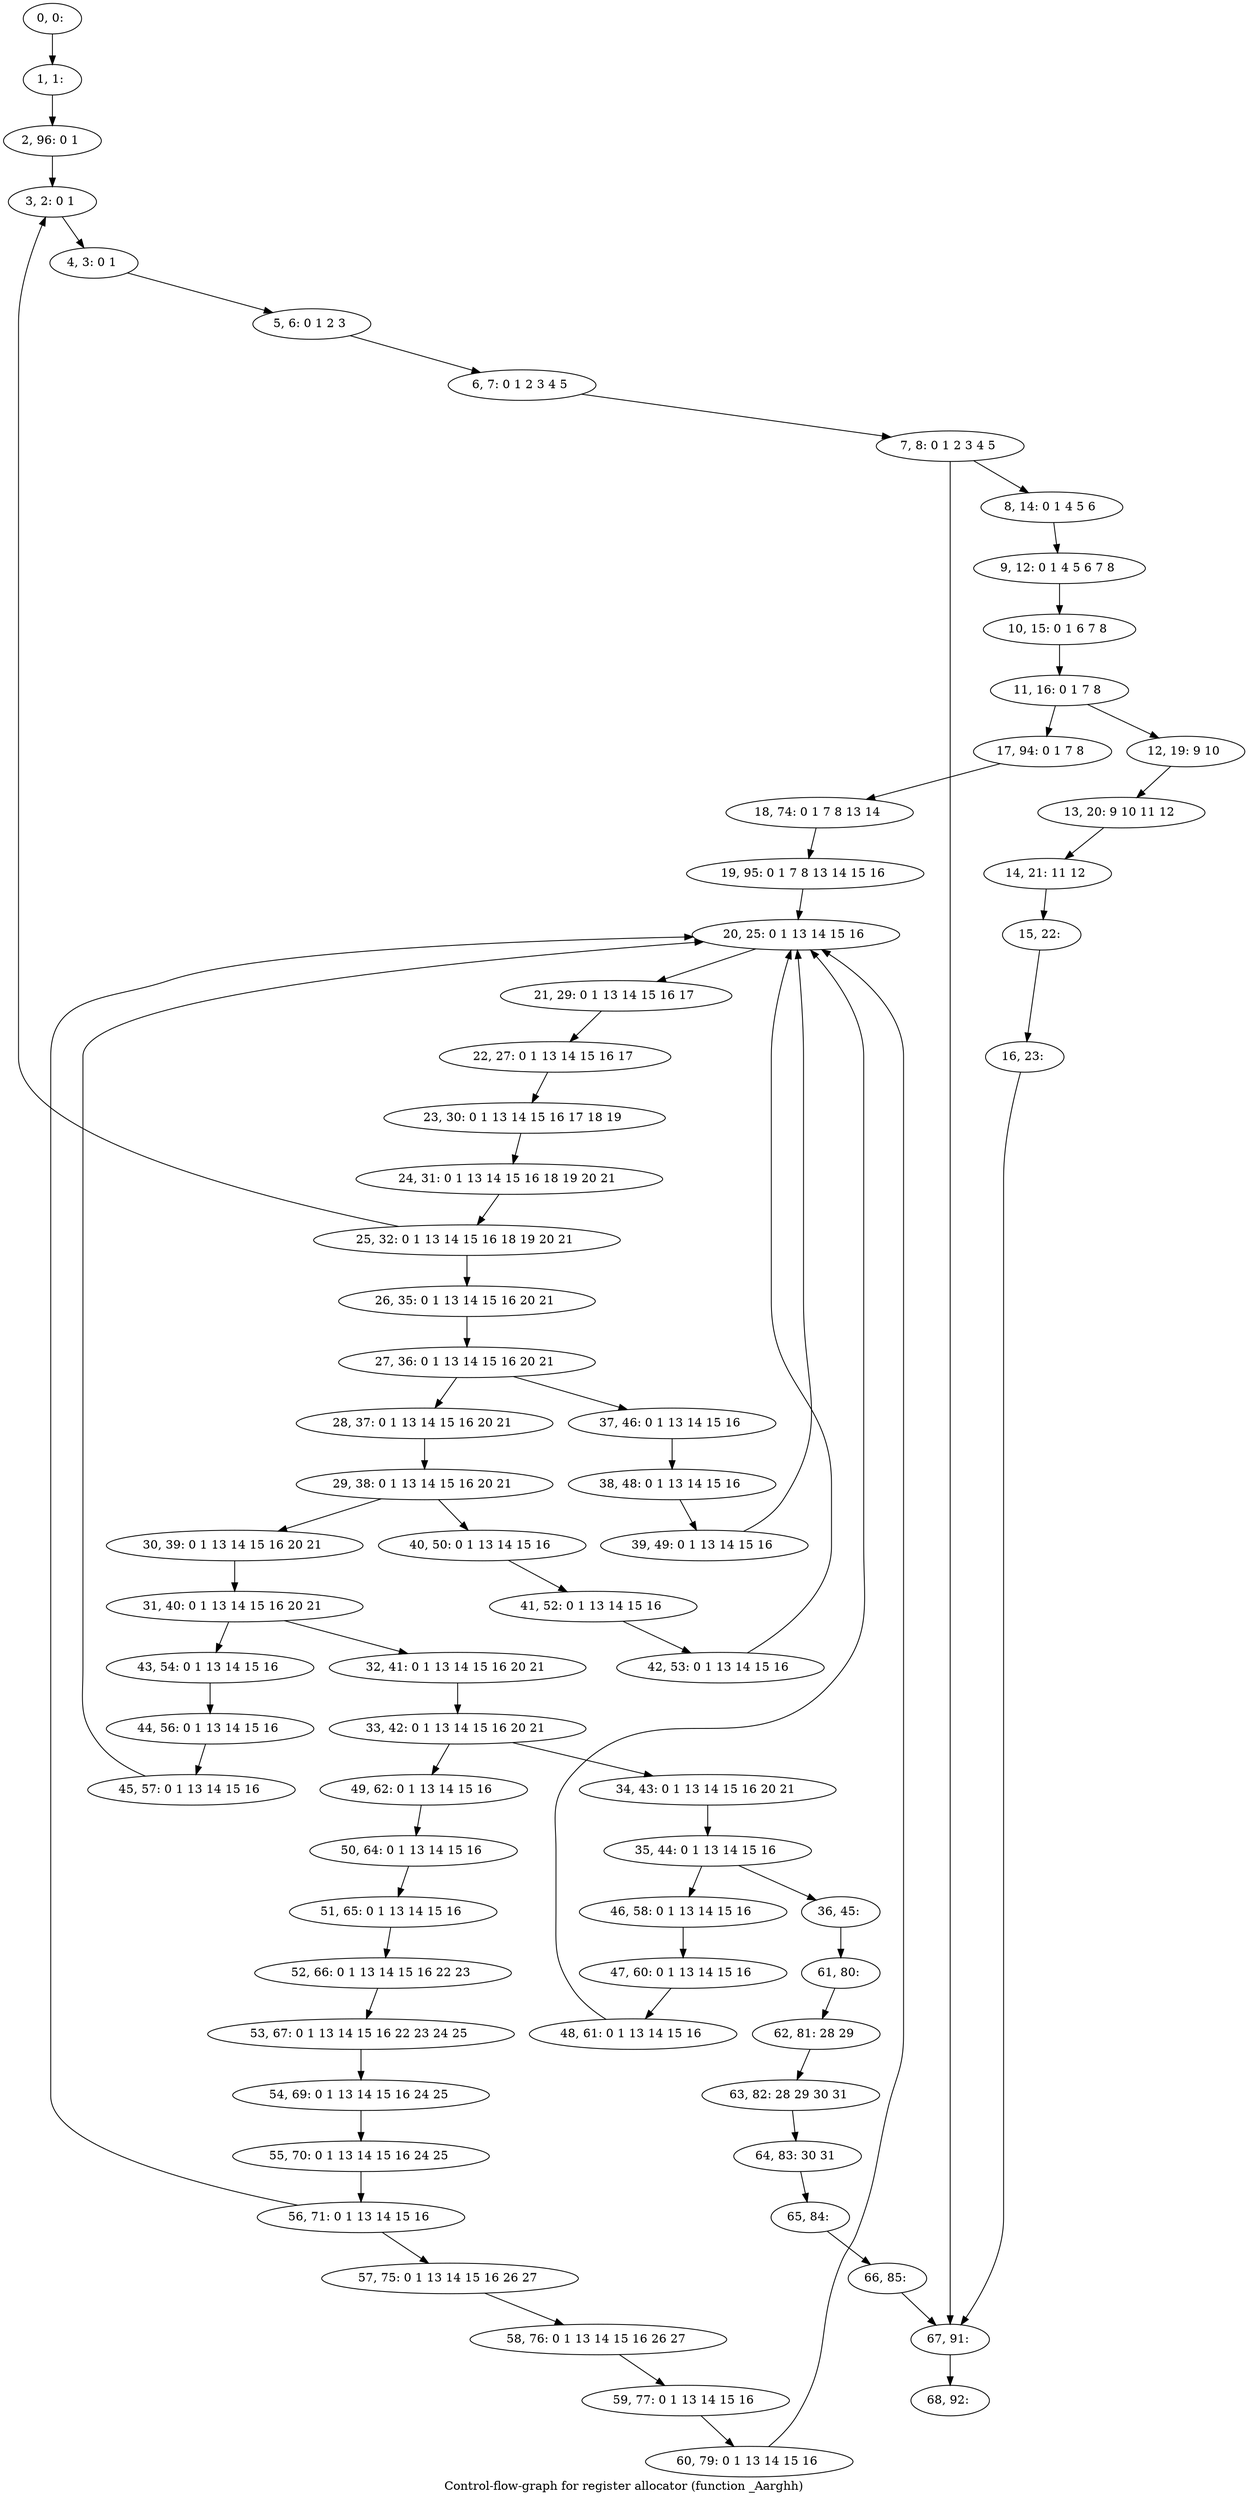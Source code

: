 digraph G {
graph [label="Control-flow-graph for register allocator (function _Aarghh)"]
0[label="0, 0: "];
1[label="1, 1: "];
2[label="2, 96: 0 1 "];
3[label="3, 2: 0 1 "];
4[label="4, 3: 0 1 "];
5[label="5, 6: 0 1 2 3 "];
6[label="6, 7: 0 1 2 3 4 5 "];
7[label="7, 8: 0 1 2 3 4 5 "];
8[label="8, 14: 0 1 4 5 6 "];
9[label="9, 12: 0 1 4 5 6 7 8 "];
10[label="10, 15: 0 1 6 7 8 "];
11[label="11, 16: 0 1 7 8 "];
12[label="12, 19: 9 10 "];
13[label="13, 20: 9 10 11 12 "];
14[label="14, 21: 11 12 "];
15[label="15, 22: "];
16[label="16, 23: "];
17[label="17, 94: 0 1 7 8 "];
18[label="18, 74: 0 1 7 8 13 14 "];
19[label="19, 95: 0 1 7 8 13 14 15 16 "];
20[label="20, 25: 0 1 13 14 15 16 "];
21[label="21, 29: 0 1 13 14 15 16 17 "];
22[label="22, 27: 0 1 13 14 15 16 17 "];
23[label="23, 30: 0 1 13 14 15 16 17 18 19 "];
24[label="24, 31: 0 1 13 14 15 16 18 19 20 21 "];
25[label="25, 32: 0 1 13 14 15 16 18 19 20 21 "];
26[label="26, 35: 0 1 13 14 15 16 20 21 "];
27[label="27, 36: 0 1 13 14 15 16 20 21 "];
28[label="28, 37: 0 1 13 14 15 16 20 21 "];
29[label="29, 38: 0 1 13 14 15 16 20 21 "];
30[label="30, 39: 0 1 13 14 15 16 20 21 "];
31[label="31, 40: 0 1 13 14 15 16 20 21 "];
32[label="32, 41: 0 1 13 14 15 16 20 21 "];
33[label="33, 42: 0 1 13 14 15 16 20 21 "];
34[label="34, 43: 0 1 13 14 15 16 20 21 "];
35[label="35, 44: 0 1 13 14 15 16 "];
36[label="36, 45: "];
37[label="37, 46: 0 1 13 14 15 16 "];
38[label="38, 48: 0 1 13 14 15 16 "];
39[label="39, 49: 0 1 13 14 15 16 "];
40[label="40, 50: 0 1 13 14 15 16 "];
41[label="41, 52: 0 1 13 14 15 16 "];
42[label="42, 53: 0 1 13 14 15 16 "];
43[label="43, 54: 0 1 13 14 15 16 "];
44[label="44, 56: 0 1 13 14 15 16 "];
45[label="45, 57: 0 1 13 14 15 16 "];
46[label="46, 58: 0 1 13 14 15 16 "];
47[label="47, 60: 0 1 13 14 15 16 "];
48[label="48, 61: 0 1 13 14 15 16 "];
49[label="49, 62: 0 1 13 14 15 16 "];
50[label="50, 64: 0 1 13 14 15 16 "];
51[label="51, 65: 0 1 13 14 15 16 "];
52[label="52, 66: 0 1 13 14 15 16 22 23 "];
53[label="53, 67: 0 1 13 14 15 16 22 23 24 25 "];
54[label="54, 69: 0 1 13 14 15 16 24 25 "];
55[label="55, 70: 0 1 13 14 15 16 24 25 "];
56[label="56, 71: 0 1 13 14 15 16 "];
57[label="57, 75: 0 1 13 14 15 16 26 27 "];
58[label="58, 76: 0 1 13 14 15 16 26 27 "];
59[label="59, 77: 0 1 13 14 15 16 "];
60[label="60, 79: 0 1 13 14 15 16 "];
61[label="61, 80: "];
62[label="62, 81: 28 29 "];
63[label="63, 82: 28 29 30 31 "];
64[label="64, 83: 30 31 "];
65[label="65, 84: "];
66[label="66, 85: "];
67[label="67, 91: "];
68[label="68, 92: "];
0->1 ;
1->2 ;
2->3 ;
3->4 ;
4->5 ;
5->6 ;
6->7 ;
7->8 ;
7->67 ;
8->9 ;
9->10 ;
10->11 ;
11->12 ;
11->17 ;
12->13 ;
13->14 ;
14->15 ;
15->16 ;
16->67 ;
17->18 ;
18->19 ;
19->20 ;
20->21 ;
21->22 ;
22->23 ;
23->24 ;
24->25 ;
25->26 ;
25->3 ;
26->27 ;
27->28 ;
27->37 ;
28->29 ;
29->30 ;
29->40 ;
30->31 ;
31->32 ;
31->43 ;
32->33 ;
33->34 ;
33->49 ;
34->35 ;
35->36 ;
35->46 ;
36->61 ;
37->38 ;
38->39 ;
39->20 ;
40->41 ;
41->42 ;
42->20 ;
43->44 ;
44->45 ;
45->20 ;
46->47 ;
47->48 ;
48->20 ;
49->50 ;
50->51 ;
51->52 ;
52->53 ;
53->54 ;
54->55 ;
55->56 ;
56->57 ;
56->20 ;
57->58 ;
58->59 ;
59->60 ;
60->20 ;
61->62 ;
62->63 ;
63->64 ;
64->65 ;
65->66 ;
66->67 ;
67->68 ;
}
